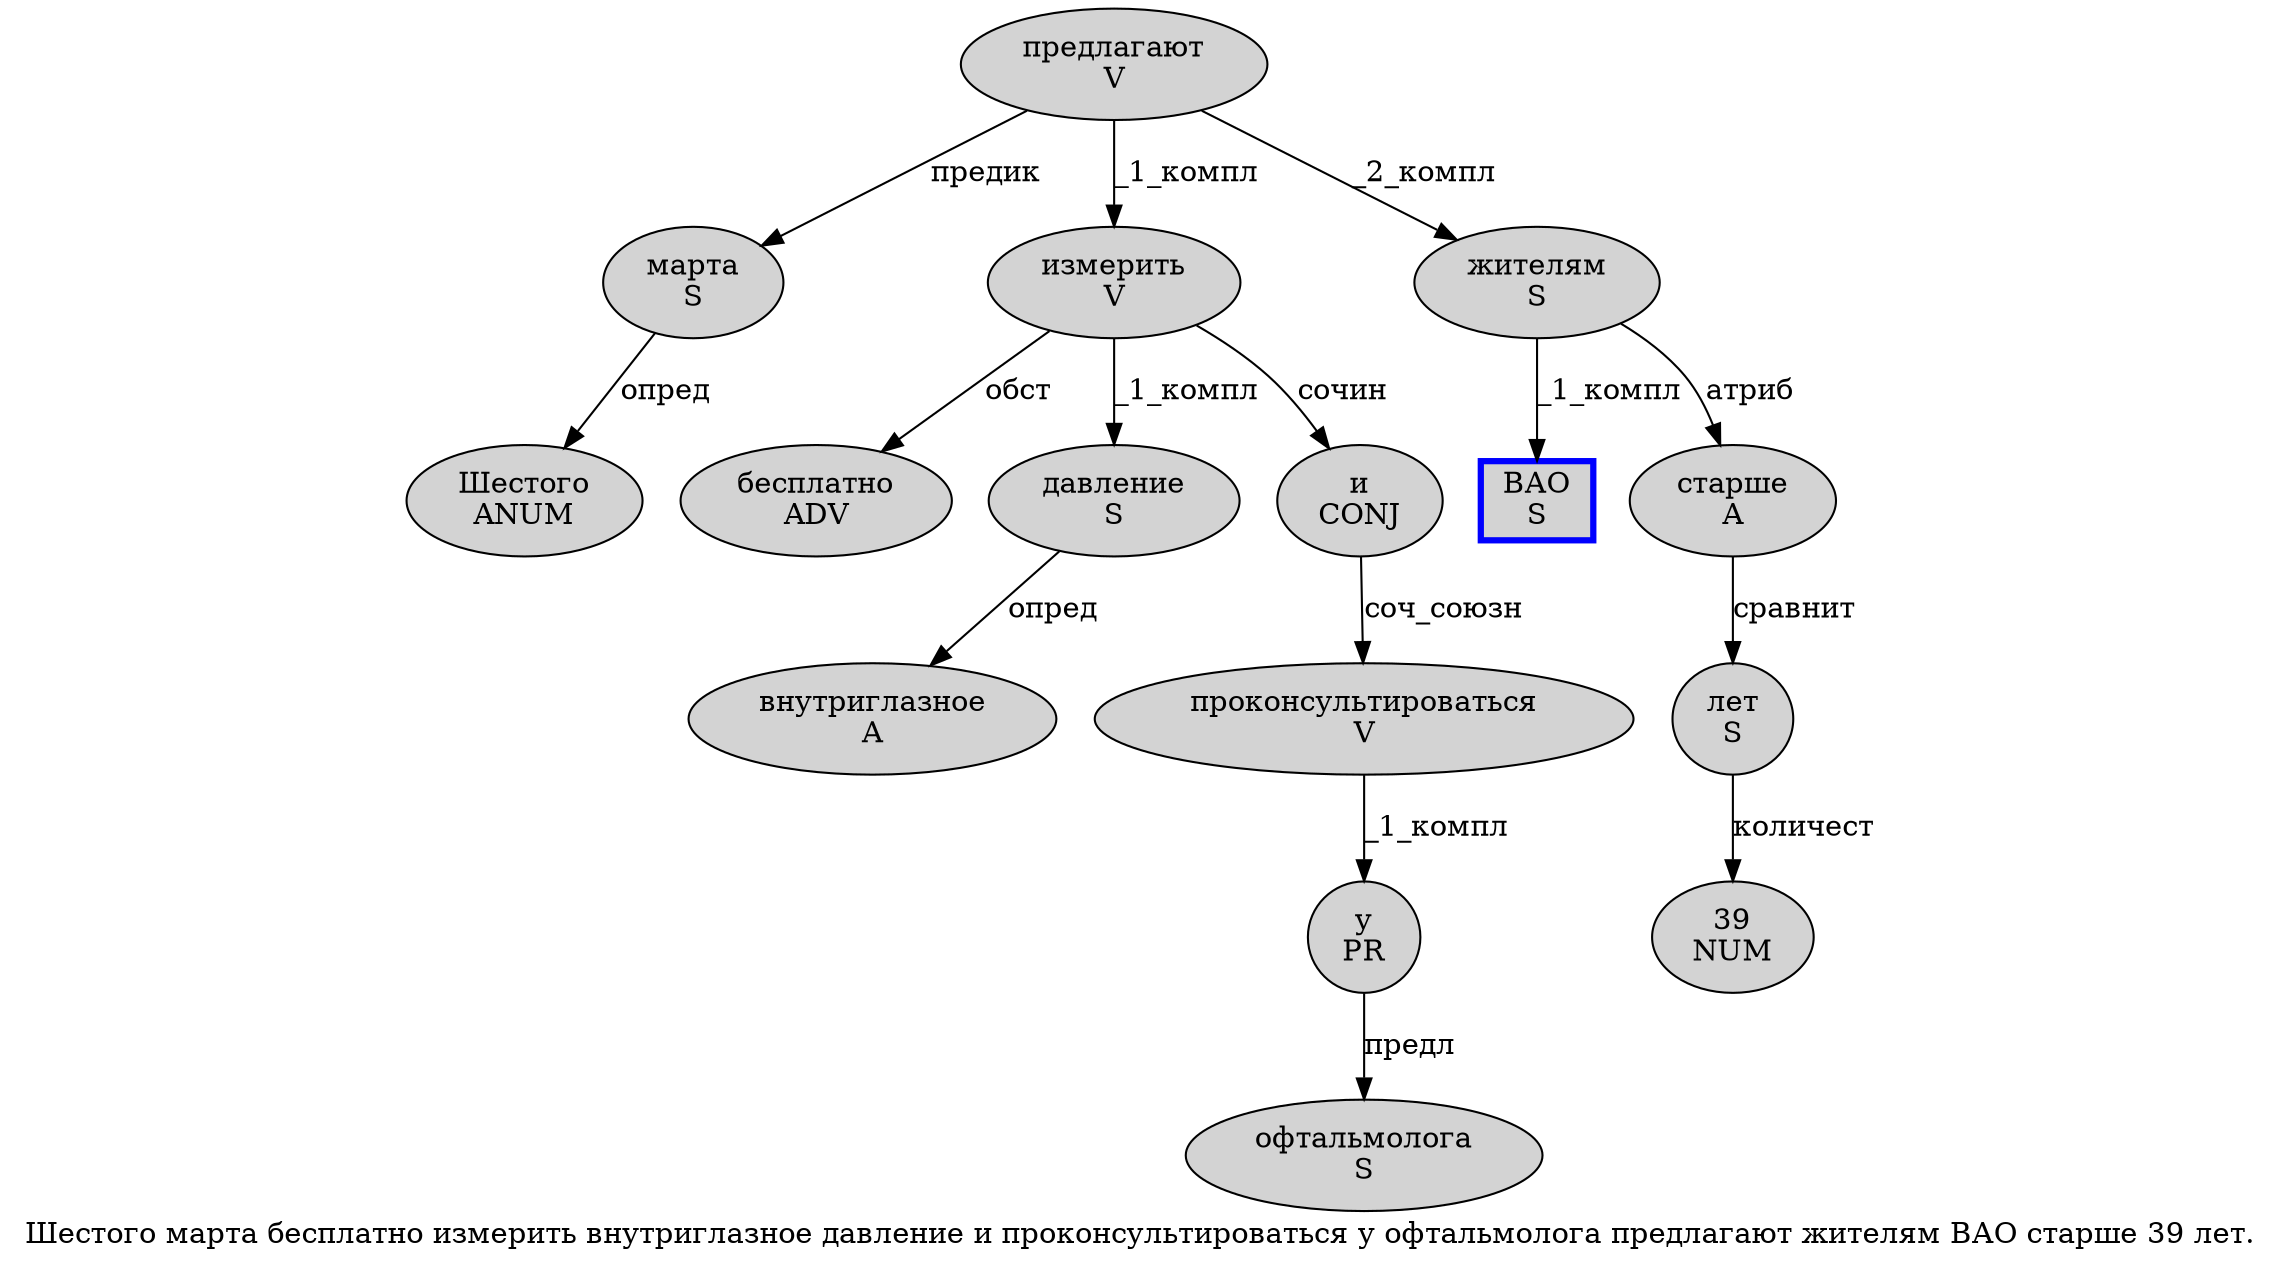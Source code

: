 digraph SENTENCE_339 {
	graph [label="Шестого марта бесплатно измерить внутриглазное давление и проконсультироваться у офтальмолога предлагают жителям ВАО старше 39 лет."]
	node [style=filled]
		0 [label="Шестого
ANUM" color="" fillcolor=lightgray penwidth=1 shape=ellipse]
		1 [label="марта
S" color="" fillcolor=lightgray penwidth=1 shape=ellipse]
		2 [label="бесплатно
ADV" color="" fillcolor=lightgray penwidth=1 shape=ellipse]
		3 [label="измерить
V" color="" fillcolor=lightgray penwidth=1 shape=ellipse]
		4 [label="внутриглазное
A" color="" fillcolor=lightgray penwidth=1 shape=ellipse]
		5 [label="давление
S" color="" fillcolor=lightgray penwidth=1 shape=ellipse]
		6 [label="и
CONJ" color="" fillcolor=lightgray penwidth=1 shape=ellipse]
		7 [label="проконсультироваться
V" color="" fillcolor=lightgray penwidth=1 shape=ellipse]
		8 [label="у
PR" color="" fillcolor=lightgray penwidth=1 shape=ellipse]
		9 [label="офтальмолога
S" color="" fillcolor=lightgray penwidth=1 shape=ellipse]
		10 [label="предлагают
V" color="" fillcolor=lightgray penwidth=1 shape=ellipse]
		11 [label="жителям
S" color="" fillcolor=lightgray penwidth=1 shape=ellipse]
		12 [label="ВАО
S" color=blue fillcolor=lightgray penwidth=3 shape=box]
		13 [label="старше
A" color="" fillcolor=lightgray penwidth=1 shape=ellipse]
		14 [label="39
NUM" color="" fillcolor=lightgray penwidth=1 shape=ellipse]
		15 [label="лет
S" color="" fillcolor=lightgray penwidth=1 shape=ellipse]
			1 -> 0 [label="опред"]
			3 -> 2 [label="обст"]
			3 -> 5 [label="_1_компл"]
			3 -> 6 [label="сочин"]
			8 -> 9 [label="предл"]
			13 -> 15 [label="сравнит"]
			15 -> 14 [label="количест"]
			6 -> 7 [label="соч_союзн"]
			11 -> 12 [label="_1_компл"]
			11 -> 13 [label="атриб"]
			7 -> 8 [label="_1_компл"]
			5 -> 4 [label="опред"]
			10 -> 1 [label="предик"]
			10 -> 3 [label="_1_компл"]
			10 -> 11 [label="_2_компл"]
}